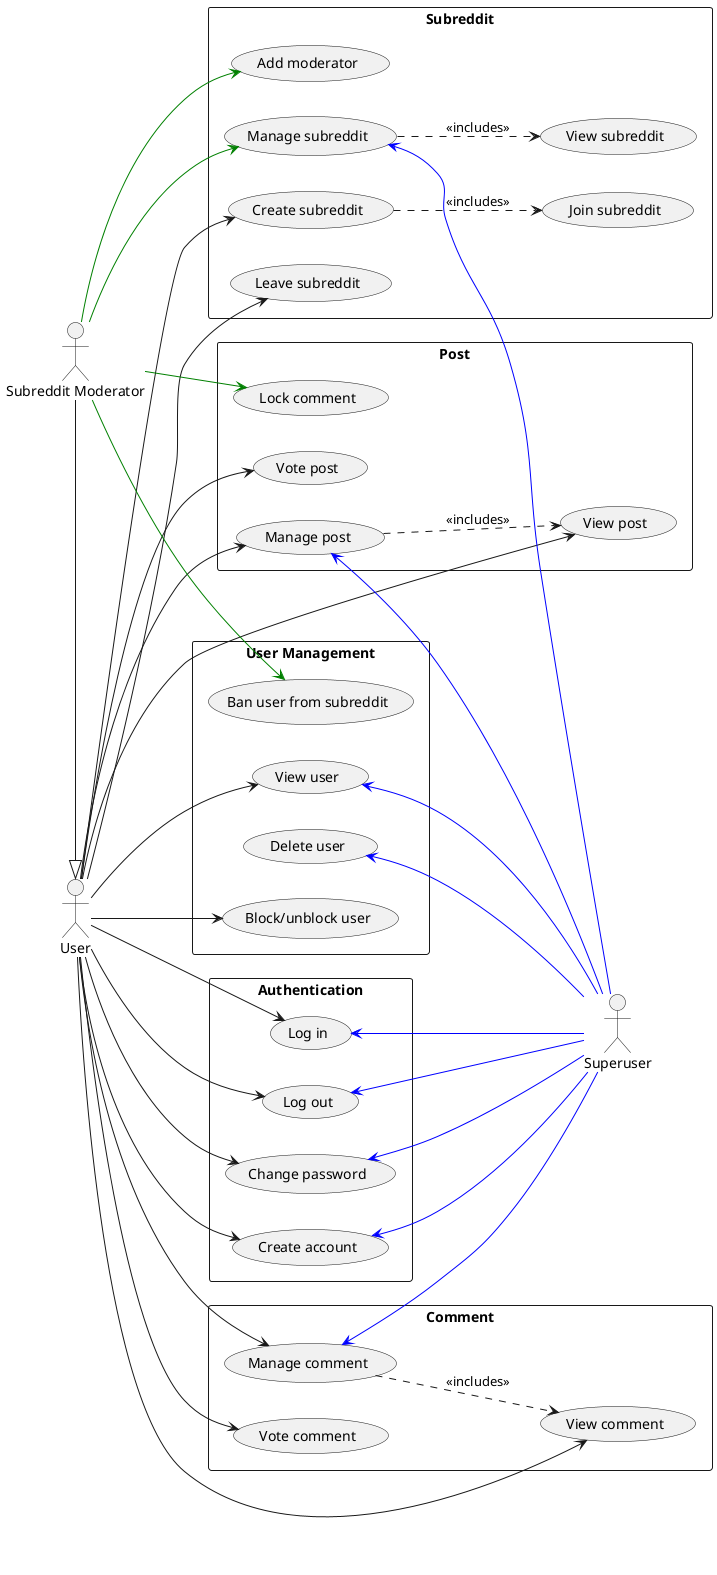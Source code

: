 @startuml
skinparam packageStyle rectangle
left to right direction
actor "User" as user
actor "Subreddit Moderator" as mod
actor "Superuser" as su
mod -|> user

rectangle Post as post {
  usecase "Manage post" as post_manage
  usecase "View post" as post_read

  usecase "Vote post" as post_vote
  usecase "Lock comment" as post_lock
}

rectangle Comment as cmt {
  usecase "Manage comment" as cmt_manage
  usecase "View comment" as cmt_read

  usecase "Vote comment" as cmt_vote
}

rectangle Subreddit as sub {
  usecase "Create subreddit" as sub_create
  usecase "View subreddit" as sub_read
  usecase "Manage subreddit" as sub_manage
  usecase "Add moderator" as sub_add_mod

  usecase "Join subreddit" as sub_join
  usecase "Leave subreddit" as sub_leave
}

rectangle "User Management" as user_mng {
  usecase "View user" as user_read
  usecase "Delete user" as user_delete
  usecase "Block/unblock user" as user_block
  usecase "Ban user from subreddit" as user_ban
}

rectangle "Authentication" as auth {
  usecase "Create account" as acc_create
  usecase "Log in" as login
  usecase "Log out" as logout
  usecase "Change password" as pwd_change
}

user --> acc_create
user --> login
user --> logout
user --> pwd_change

user --> post_manage
user --> post_read

user --> post_vote

user --> cmt_manage
user --> cmt_read

user --> cmt_vote

user --> sub_create
user --> sub_leave

user --> user_block
user --> user_read

mod -[#green]-> sub_manage
mod -[#green]-> sub_add_mod
mod -[#green]-> user_ban
mod -[#green]-> post_lock

post_manage   <-[#blue]- su
cmt_manage    <-[#blue]- su
sub_manage    <-[#blue]- su
user_read   <-[#blue]- su
user_delete <-[#blue]- su

acc_create  <-[#blue]- su
login       <-[#blue]- su
logout      <-[#blue]- su
pwd_change  <-[#blue]- su

post_manage ..> post_read : <<includes>>
cmt_manage ..> cmt_read : <<includes>>
sub_create ..> sub_join : <<includes>>
sub_manage ..> sub_read : <<includes>>

@enduml
